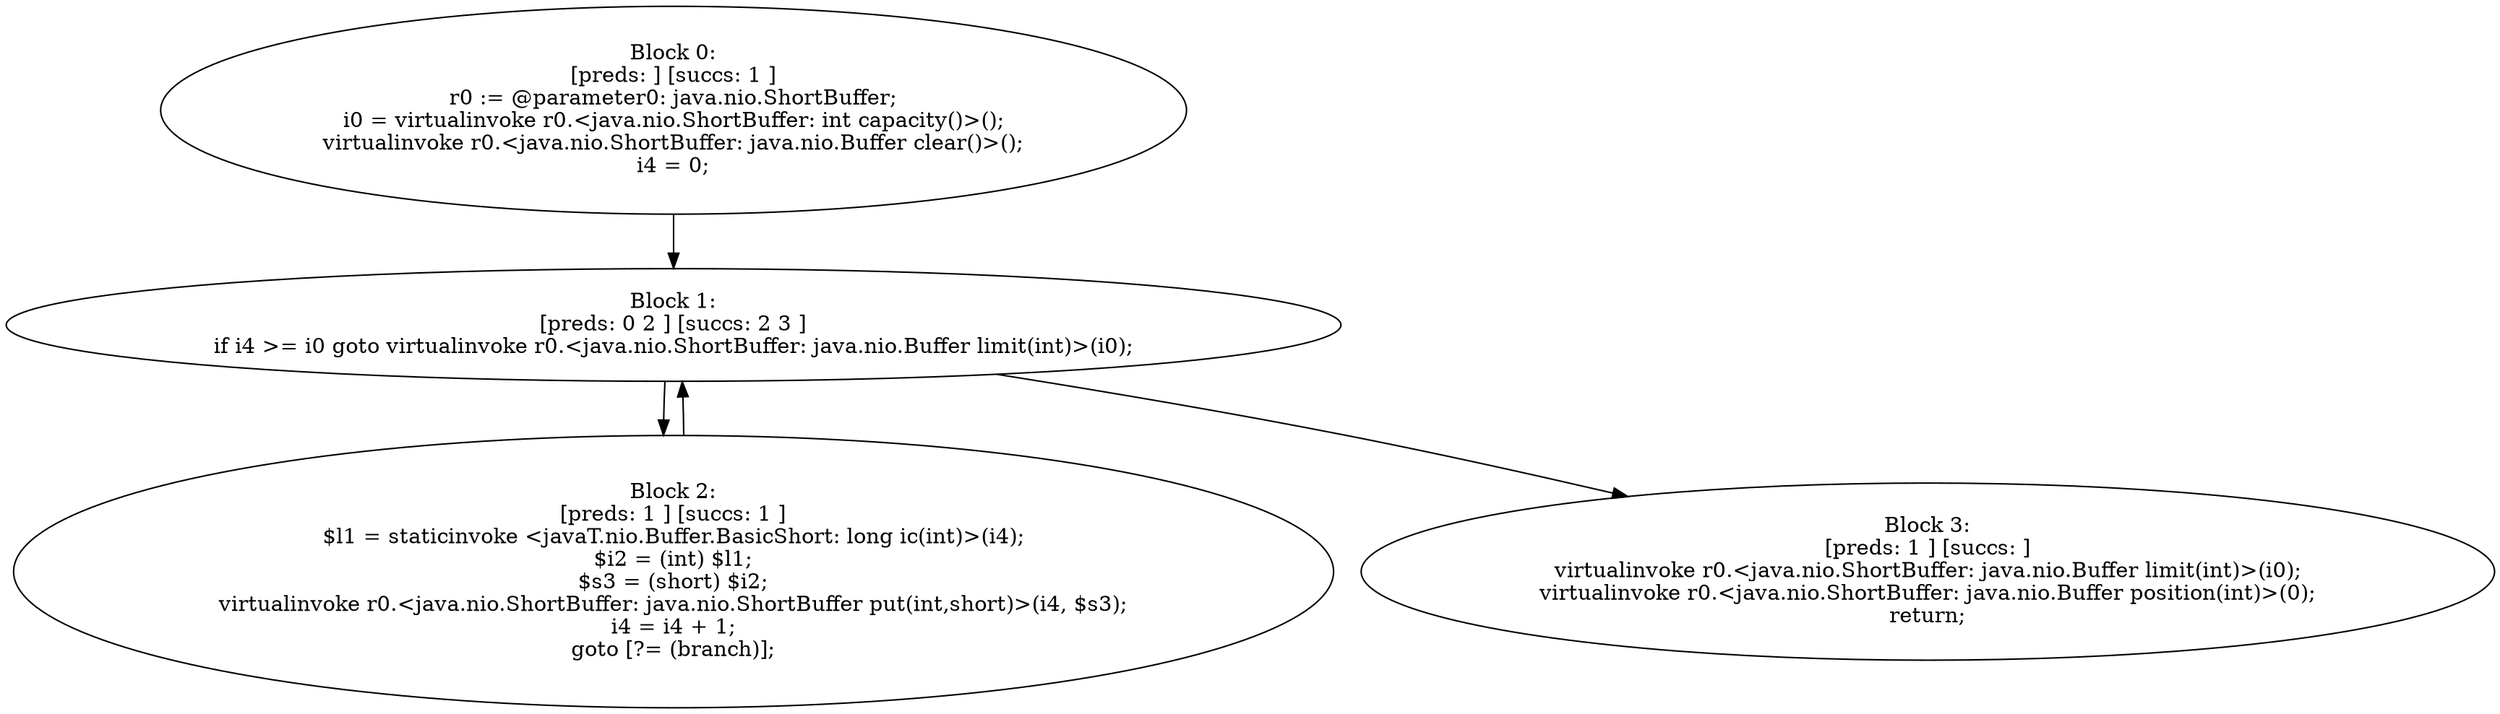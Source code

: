 digraph "unitGraph" {
    "Block 0:
[preds: ] [succs: 1 ]
r0 := @parameter0: java.nio.ShortBuffer;
i0 = virtualinvoke r0.<java.nio.ShortBuffer: int capacity()>();
virtualinvoke r0.<java.nio.ShortBuffer: java.nio.Buffer clear()>();
i4 = 0;
"
    "Block 1:
[preds: 0 2 ] [succs: 2 3 ]
if i4 >= i0 goto virtualinvoke r0.<java.nio.ShortBuffer: java.nio.Buffer limit(int)>(i0);
"
    "Block 2:
[preds: 1 ] [succs: 1 ]
$l1 = staticinvoke <javaT.nio.Buffer.BasicShort: long ic(int)>(i4);
$i2 = (int) $l1;
$s3 = (short) $i2;
virtualinvoke r0.<java.nio.ShortBuffer: java.nio.ShortBuffer put(int,short)>(i4, $s3);
i4 = i4 + 1;
goto [?= (branch)];
"
    "Block 3:
[preds: 1 ] [succs: ]
virtualinvoke r0.<java.nio.ShortBuffer: java.nio.Buffer limit(int)>(i0);
virtualinvoke r0.<java.nio.ShortBuffer: java.nio.Buffer position(int)>(0);
return;
"
    "Block 0:
[preds: ] [succs: 1 ]
r0 := @parameter0: java.nio.ShortBuffer;
i0 = virtualinvoke r0.<java.nio.ShortBuffer: int capacity()>();
virtualinvoke r0.<java.nio.ShortBuffer: java.nio.Buffer clear()>();
i4 = 0;
"->"Block 1:
[preds: 0 2 ] [succs: 2 3 ]
if i4 >= i0 goto virtualinvoke r0.<java.nio.ShortBuffer: java.nio.Buffer limit(int)>(i0);
";
    "Block 1:
[preds: 0 2 ] [succs: 2 3 ]
if i4 >= i0 goto virtualinvoke r0.<java.nio.ShortBuffer: java.nio.Buffer limit(int)>(i0);
"->"Block 2:
[preds: 1 ] [succs: 1 ]
$l1 = staticinvoke <javaT.nio.Buffer.BasicShort: long ic(int)>(i4);
$i2 = (int) $l1;
$s3 = (short) $i2;
virtualinvoke r0.<java.nio.ShortBuffer: java.nio.ShortBuffer put(int,short)>(i4, $s3);
i4 = i4 + 1;
goto [?= (branch)];
";
    "Block 1:
[preds: 0 2 ] [succs: 2 3 ]
if i4 >= i0 goto virtualinvoke r0.<java.nio.ShortBuffer: java.nio.Buffer limit(int)>(i0);
"->"Block 3:
[preds: 1 ] [succs: ]
virtualinvoke r0.<java.nio.ShortBuffer: java.nio.Buffer limit(int)>(i0);
virtualinvoke r0.<java.nio.ShortBuffer: java.nio.Buffer position(int)>(0);
return;
";
    "Block 2:
[preds: 1 ] [succs: 1 ]
$l1 = staticinvoke <javaT.nio.Buffer.BasicShort: long ic(int)>(i4);
$i2 = (int) $l1;
$s3 = (short) $i2;
virtualinvoke r0.<java.nio.ShortBuffer: java.nio.ShortBuffer put(int,short)>(i4, $s3);
i4 = i4 + 1;
goto [?= (branch)];
"->"Block 1:
[preds: 0 2 ] [succs: 2 3 ]
if i4 >= i0 goto virtualinvoke r0.<java.nio.ShortBuffer: java.nio.Buffer limit(int)>(i0);
";
}
